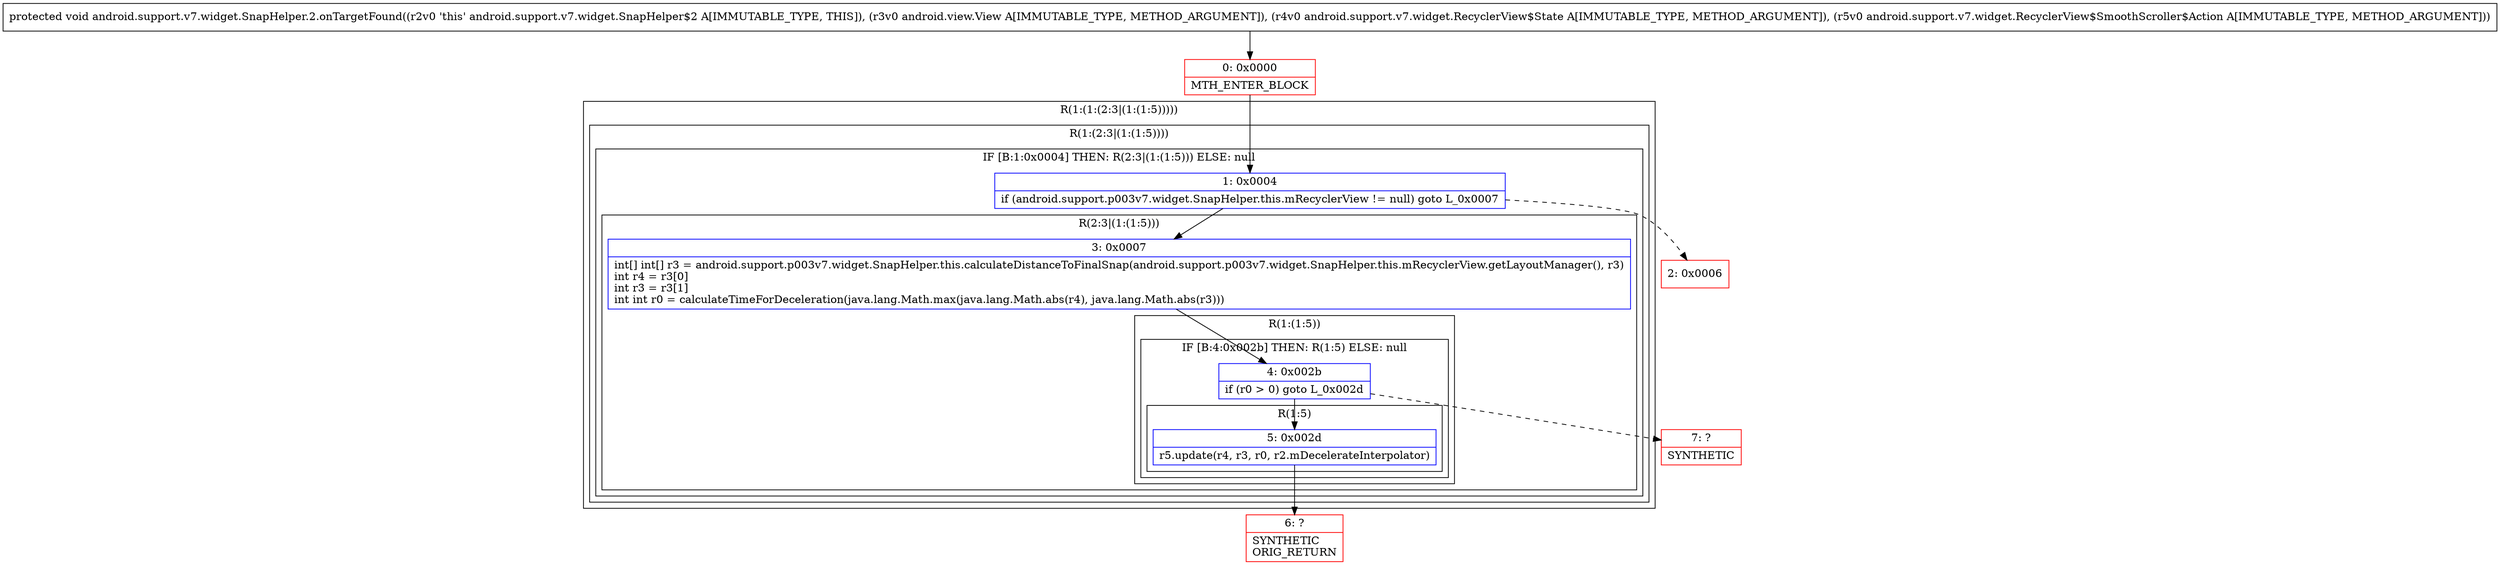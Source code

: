 digraph "CFG forandroid.support.v7.widget.SnapHelper.2.onTargetFound(Landroid\/view\/View;Landroid\/support\/v7\/widget\/RecyclerView$State;Landroid\/support\/v7\/widget\/RecyclerView$SmoothScroller$Action;)V" {
subgraph cluster_Region_836325794 {
label = "R(1:(1:(2:3|(1:(1:5)))))";
node [shape=record,color=blue];
subgraph cluster_Region_308004951 {
label = "R(1:(2:3|(1:(1:5))))";
node [shape=record,color=blue];
subgraph cluster_IfRegion_40660350 {
label = "IF [B:1:0x0004] THEN: R(2:3|(1:(1:5))) ELSE: null";
node [shape=record,color=blue];
Node_1 [shape=record,label="{1\:\ 0x0004|if (android.support.p003v7.widget.SnapHelper.this.mRecyclerView != null) goto L_0x0007\l}"];
subgraph cluster_Region_62229160 {
label = "R(2:3|(1:(1:5)))";
node [shape=record,color=blue];
Node_3 [shape=record,label="{3\:\ 0x0007|int[] int[] r3 = android.support.p003v7.widget.SnapHelper.this.calculateDistanceToFinalSnap(android.support.p003v7.widget.SnapHelper.this.mRecyclerView.getLayoutManager(), r3)\lint r4 = r3[0]\lint r3 = r3[1]\lint int r0 = calculateTimeForDeceleration(java.lang.Math.max(java.lang.Math.abs(r4), java.lang.Math.abs(r3)))\l}"];
subgraph cluster_Region_400321267 {
label = "R(1:(1:5))";
node [shape=record,color=blue];
subgraph cluster_IfRegion_959052085 {
label = "IF [B:4:0x002b] THEN: R(1:5) ELSE: null";
node [shape=record,color=blue];
Node_4 [shape=record,label="{4\:\ 0x002b|if (r0 \> 0) goto L_0x002d\l}"];
subgraph cluster_Region_389015170 {
label = "R(1:5)";
node [shape=record,color=blue];
Node_5 [shape=record,label="{5\:\ 0x002d|r5.update(r4, r3, r0, r2.mDecelerateInterpolator)\l}"];
}
}
}
}
}
}
}
Node_0 [shape=record,color=red,label="{0\:\ 0x0000|MTH_ENTER_BLOCK\l}"];
Node_2 [shape=record,color=red,label="{2\:\ 0x0006}"];
Node_6 [shape=record,color=red,label="{6\:\ ?|SYNTHETIC\lORIG_RETURN\l}"];
Node_7 [shape=record,color=red,label="{7\:\ ?|SYNTHETIC\l}"];
MethodNode[shape=record,label="{protected void android.support.v7.widget.SnapHelper.2.onTargetFound((r2v0 'this' android.support.v7.widget.SnapHelper$2 A[IMMUTABLE_TYPE, THIS]), (r3v0 android.view.View A[IMMUTABLE_TYPE, METHOD_ARGUMENT]), (r4v0 android.support.v7.widget.RecyclerView$State A[IMMUTABLE_TYPE, METHOD_ARGUMENT]), (r5v0 android.support.v7.widget.RecyclerView$SmoothScroller$Action A[IMMUTABLE_TYPE, METHOD_ARGUMENT])) }"];
MethodNode -> Node_0;
Node_1 -> Node_2[style=dashed];
Node_1 -> Node_3;
Node_3 -> Node_4;
Node_4 -> Node_5;
Node_4 -> Node_7[style=dashed];
Node_5 -> Node_6;
Node_0 -> Node_1;
}

